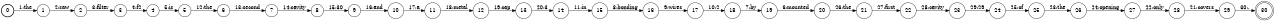 digraph FST {
rankdir = LR;
size = "8.5,11";
label = "";
center = 1;
orientation = Portrait;
ranksep = "0.4";
nodesep = "0.25";
0 [label = "0", shape = circle, style = bold, fontsize = 14]
	0 -> 1 [label = "1:the", fontsize = 14];
1 [label = "1", shape = circle, style = solid, fontsize = 14]
	1 -> 2 [label = "2:saw", fontsize = 14];
2 [label = "2", shape = circle, style = solid, fontsize = 14]
	2 -> 3 [label = "3:filter", fontsize = 14];
3 [label = "3", shape = circle, style = solid, fontsize = 14]
	3 -> 4 [label = "4:f2", fontsize = 14];
4 [label = "4", shape = circle, style = solid, fontsize = 14]
	4 -> 5 [label = "5:is", fontsize = 14];
5 [label = "5", shape = circle, style = solid, fontsize = 14]
	5 -> 6 [label = "12:the", fontsize = 14];
6 [label = "6", shape = circle, style = solid, fontsize = 14]
	6 -> 7 [label = "13:second", fontsize = 14];
7 [label = "7", shape = circle, style = solid, fontsize = 14]
	7 -> 8 [label = "14:cavity", fontsize = 14];
8 [label = "8", shape = circle, style = solid, fontsize = 14]
	8 -> 9 [label = "15:30", fontsize = 14];
9 [label = "9", shape = circle, style = solid, fontsize = 14]
	9 -> 10 [label = "16:and", fontsize = 14];
10 [label = "10", shape = circle, style = solid, fontsize = 14]
	10 -> 11 [label = "17:a", fontsize = 14];
11 [label = "11", shape = circle, style = solid, fontsize = 14]
	11 -> 12 [label = "18:metal", fontsize = 14];
12 [label = "12", shape = circle, style = solid, fontsize = 14]
	12 -> 13 [label = "19:cap", fontsize = 14];
13 [label = "13", shape = circle, style = solid, fontsize = 14]
	13 -> 14 [label = "20:3", fontsize = 14];
14 [label = "14", shape = circle, style = solid, fontsize = 14]
	14 -> 15 [label = "11:in", fontsize = 14];
15 [label = "15", shape = circle, style = solid, fontsize = 14]
	15 -> 16 [label = "8:bonding", fontsize = 14];
16 [label = "16", shape = circle, style = solid, fontsize = 14]
	16 -> 17 [label = "9:wires", fontsize = 14];
17 [label = "17", shape = circle, style = solid, fontsize = 14]
	17 -> 18 [label = "10:2", fontsize = 14];
18 [label = "18", shape = circle, style = solid, fontsize = 14]
	18 -> 19 [label = "7:by", fontsize = 14];
19 [label = "19", shape = circle, style = solid, fontsize = 14]
	19 -> 20 [label = "6:mounted", fontsize = 14];
20 [label = "20", shape = circle, style = solid, fontsize = 14]
	20 -> 21 [label = "26:the", fontsize = 14];
21 [label = "21", shape = circle, style = solid, fontsize = 14]
	21 -> 22 [label = "27:first", fontsize = 14];
22 [label = "22", shape = circle, style = solid, fontsize = 14]
	22 -> 23 [label = "28:cavity", fontsize = 14];
23 [label = "23", shape = circle, style = solid, fontsize = 14]
	23 -> 24 [label = "29:29", fontsize = 14];
24 [label = "24", shape = circle, style = solid, fontsize = 14]
	24 -> 25 [label = "25:of", fontsize = 14];
25 [label = "25", shape = circle, style = solid, fontsize = 14]
	25 -> 26 [label = "23:the", fontsize = 14];
26 [label = "26", shape = circle, style = solid, fontsize = 14]
	26 -> 27 [label = "24:opening", fontsize = 14];
27 [label = "27", shape = circle, style = solid, fontsize = 14]
	27 -> 28 [label = "22:only", fontsize = 14];
28 [label = "28", shape = circle, style = solid, fontsize = 14]
	28 -> 29 [label = "21:covers", fontsize = 14];
29 [label = "29", shape = circle, style = solid, fontsize = 14]
	29 -> 30 [label = "30:.", fontsize = 14];
30 [label = "30", shape = doublecircle, style = solid, fontsize = 14]
}
